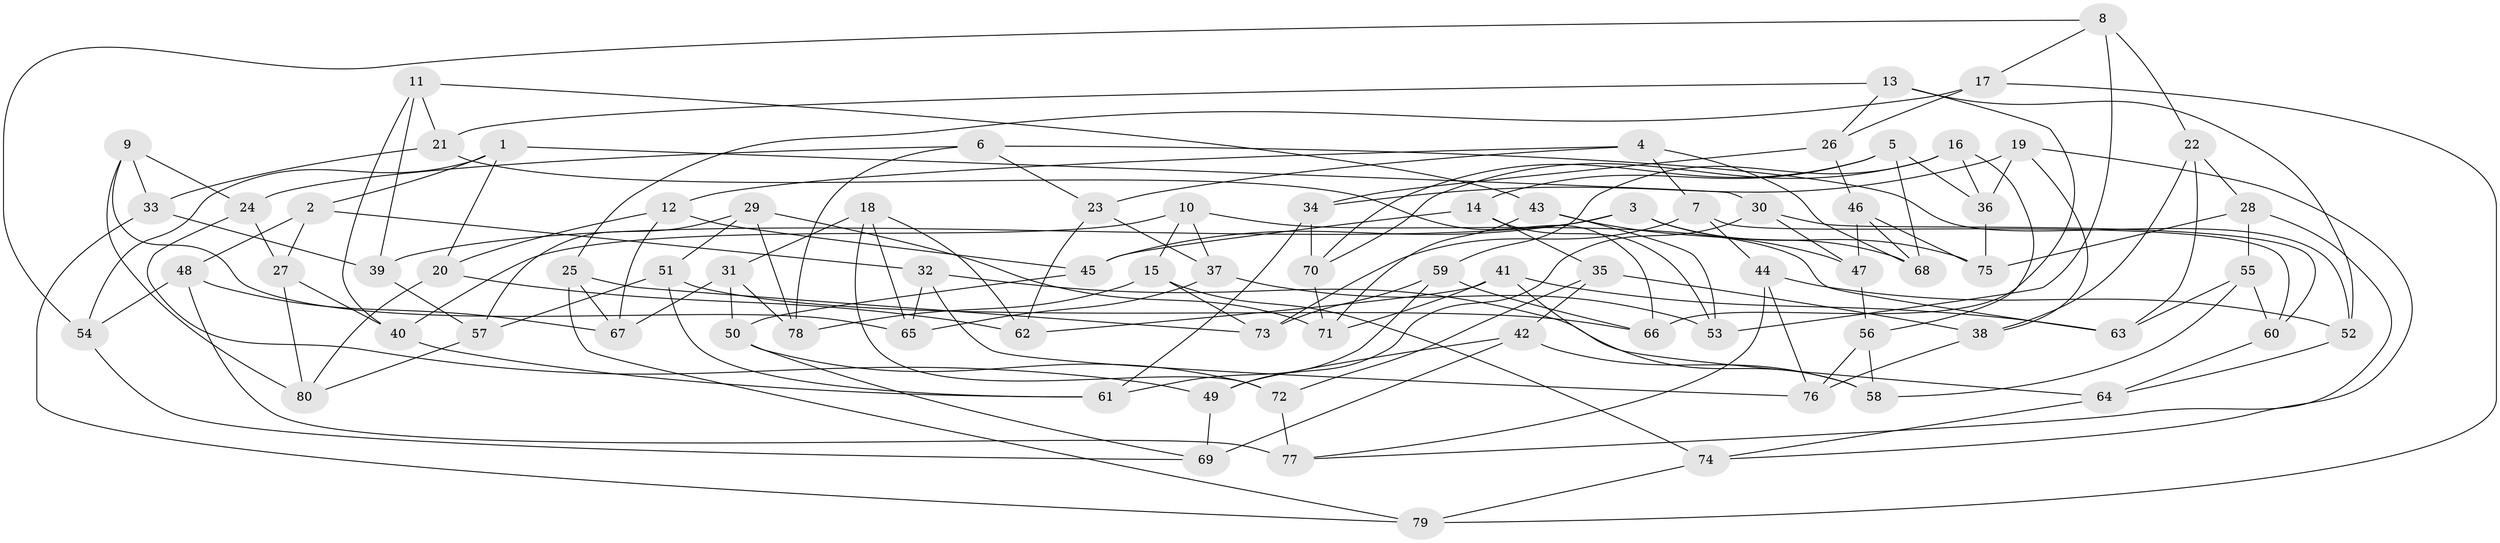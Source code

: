 // coarse degree distribution, {4: 0.6607142857142857, 5: 0.16071428571428573, 3: 0.07142857142857142, 8: 0.03571428571428571, 7: 0.03571428571428571, 6: 0.017857142857142856, 9: 0.017857142857142856}
// Generated by graph-tools (version 1.1) at 2025/04/03/04/25 22:04:19]
// undirected, 80 vertices, 160 edges
graph export_dot {
graph [start="1"]
  node [color=gray90,style=filled];
  1;
  2;
  3;
  4;
  5;
  6;
  7;
  8;
  9;
  10;
  11;
  12;
  13;
  14;
  15;
  16;
  17;
  18;
  19;
  20;
  21;
  22;
  23;
  24;
  25;
  26;
  27;
  28;
  29;
  30;
  31;
  32;
  33;
  34;
  35;
  36;
  37;
  38;
  39;
  40;
  41;
  42;
  43;
  44;
  45;
  46;
  47;
  48;
  49;
  50;
  51;
  52;
  53;
  54;
  55;
  56;
  57;
  58;
  59;
  60;
  61;
  62;
  63;
  64;
  65;
  66;
  67;
  68;
  69;
  70;
  71;
  72;
  73;
  74;
  75;
  76;
  77;
  78;
  79;
  80;
  1 -- 20;
  1 -- 54;
  1 -- 30;
  1 -- 2;
  2 -- 32;
  2 -- 27;
  2 -- 48;
  3 -- 39;
  3 -- 75;
  3 -- 68;
  3 -- 45;
  4 -- 68;
  4 -- 23;
  4 -- 12;
  4 -- 7;
  5 -- 36;
  5 -- 70;
  5 -- 68;
  5 -- 14;
  6 -- 52;
  6 -- 23;
  6 -- 24;
  6 -- 78;
  7 -- 44;
  7 -- 73;
  7 -- 60;
  8 -- 22;
  8 -- 53;
  8 -- 17;
  8 -- 54;
  9 -- 65;
  9 -- 24;
  9 -- 80;
  9 -- 33;
  10 -- 15;
  10 -- 63;
  10 -- 37;
  10 -- 40;
  11 -- 21;
  11 -- 40;
  11 -- 39;
  11 -- 43;
  12 -- 20;
  12 -- 67;
  12 -- 45;
  13 -- 21;
  13 -- 26;
  13 -- 52;
  13 -- 66;
  14 -- 35;
  14 -- 45;
  14 -- 53;
  15 -- 73;
  15 -- 74;
  15 -- 78;
  16 -- 36;
  16 -- 59;
  16 -- 70;
  16 -- 56;
  17 -- 26;
  17 -- 25;
  17 -- 79;
  18 -- 31;
  18 -- 72;
  18 -- 65;
  18 -- 62;
  19 -- 36;
  19 -- 74;
  19 -- 38;
  19 -- 34;
  20 -- 80;
  20 -- 62;
  21 -- 33;
  21 -- 66;
  22 -- 28;
  22 -- 63;
  22 -- 38;
  23 -- 37;
  23 -- 62;
  24 -- 27;
  24 -- 49;
  25 -- 67;
  25 -- 79;
  25 -- 73;
  26 -- 34;
  26 -- 46;
  27 -- 80;
  27 -- 40;
  28 -- 55;
  28 -- 75;
  28 -- 77;
  29 -- 51;
  29 -- 78;
  29 -- 71;
  29 -- 57;
  30 -- 49;
  30 -- 47;
  30 -- 60;
  31 -- 50;
  31 -- 67;
  31 -- 78;
  32 -- 65;
  32 -- 64;
  32 -- 76;
  33 -- 39;
  33 -- 79;
  34 -- 61;
  34 -- 70;
  35 -- 38;
  35 -- 42;
  35 -- 72;
  36 -- 75;
  37 -- 65;
  37 -- 53;
  38 -- 76;
  39 -- 57;
  40 -- 61;
  41 -- 71;
  41 -- 63;
  41 -- 58;
  41 -- 62;
  42 -- 58;
  42 -- 49;
  42 -- 69;
  43 -- 47;
  43 -- 71;
  43 -- 53;
  44 -- 77;
  44 -- 52;
  44 -- 76;
  45 -- 50;
  46 -- 68;
  46 -- 75;
  46 -- 47;
  47 -- 56;
  48 -- 67;
  48 -- 77;
  48 -- 54;
  49 -- 69;
  50 -- 69;
  50 -- 72;
  51 -- 66;
  51 -- 61;
  51 -- 57;
  52 -- 64;
  54 -- 69;
  55 -- 63;
  55 -- 60;
  55 -- 58;
  56 -- 58;
  56 -- 76;
  57 -- 80;
  59 -- 61;
  59 -- 73;
  59 -- 66;
  60 -- 64;
  64 -- 74;
  70 -- 71;
  72 -- 77;
  74 -- 79;
}
